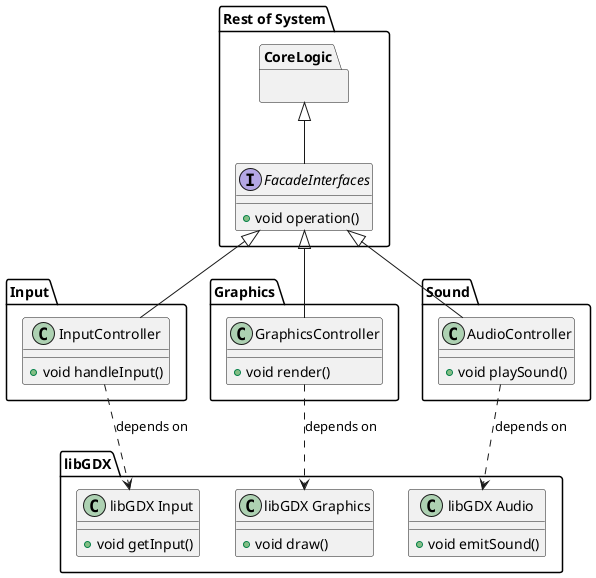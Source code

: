 @startuml

package "Rest of System" {
    package "CoreLogic"{}
    interface "FacadeInterfaces" {
        +void operation()
    }
    CoreLogic <|-- FacadeInterfaces
}

package "Input" {
    class "InputController" {
        +void handleInput()
    }
    FacadeInterfaces <|-- InputController
}

package "Graphics" {
    class "GraphicsController" {
        +void render()
    }
    FacadeInterfaces <|-- GraphicsController
}

package "Sound" {
    class "AudioController" {
        +void playSound()
    }
    FacadeInterfaces <|-- AudioController
}

package "libGDX" {
    class "libGDX Graphics" {
        +void draw()
    }
    class "libGDX Input" {
        +void getInput()
    }
    class "libGDX Audio" {
        +void emitSound()
    }
    
    GraphicsController ..> "libGDX Graphics" : depends on
    InputController ..> "libGDX Input" : depends on
    AudioController ..> "libGDX Audio" : depends on
}

@enduml
